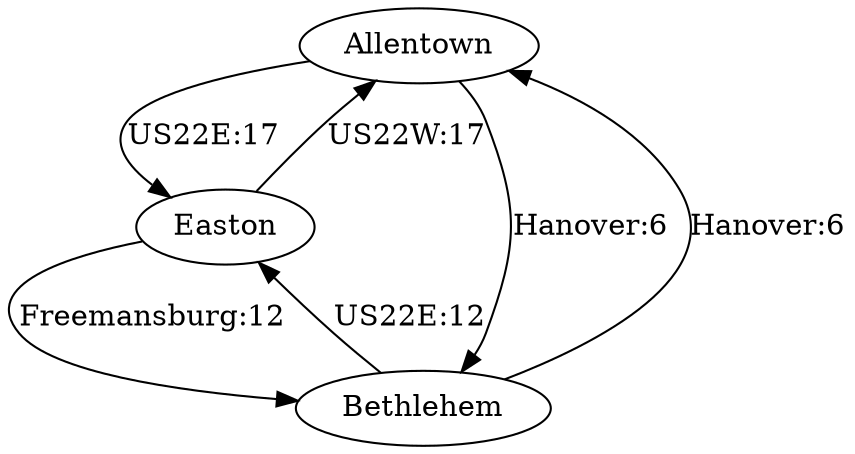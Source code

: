 digraph {
	Allentown -> Easton [label="US22E:17"]
	Easton -> Allentown [label="US22W:17"]
	Easton -> Bethlehem [label="Freemansburg:12"]
	Bethlehem -> Easton [label="US22E:12"]
	Bethlehem -> Allentown [label="Hanover:6"]
	Allentown -> Bethlehem [label="Hanover:6"]
}
